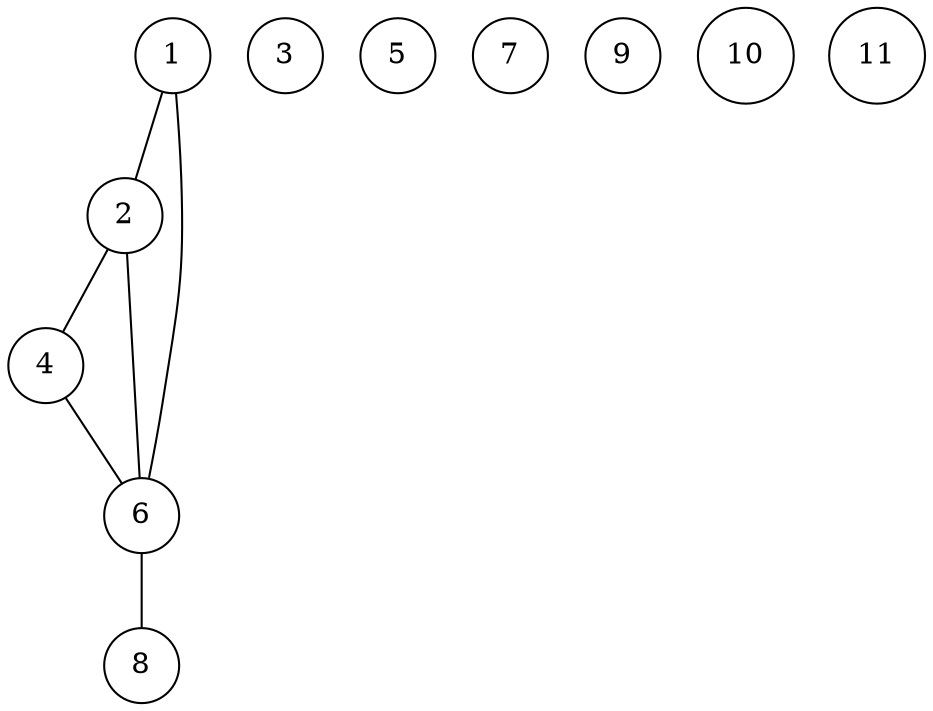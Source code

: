 graph ig {
    node [shape = circle];
1;
2;
3;
4;
5;
6;
7;
8;
9;
10;
11;
1 -- 2;
1 -- 6;
2 -- 4;
2 -- 6;
4 -- 6;
6 -- 8;
}

